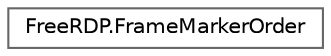 digraph "Graphical Class Hierarchy"
{
 // LATEX_PDF_SIZE
  bgcolor="transparent";
  edge [fontname=Helvetica,fontsize=10,labelfontname=Helvetica,labelfontsize=10];
  node [fontname=Helvetica,fontsize=10,shape=box,height=0.2,width=0.4];
  rankdir="LR";
  Node0 [id="Node000000",label="FreeRDP.FrameMarkerOrder",height=0.2,width=0.4,color="grey40", fillcolor="white", style="filled",URL="$struct_free_r_d_p_1_1_frame_marker_order.html",tooltip=" "];
}
